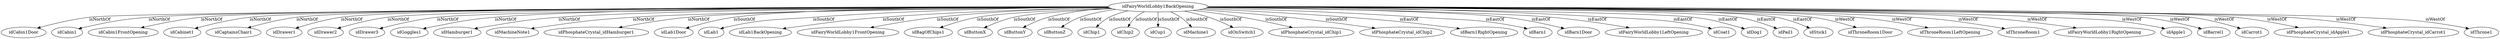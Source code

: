 strict digraph  {
idFairyWorldLobby1BackOpening [node_type=entity_node];
idCabin1Door [node_type=entity_node];
idCabin1 [node_type=entity_node];
idCabin1FrontOpening [node_type=entity_node];
idCabinet1 [node_type=entity_node];
idCaptainsChair1 [node_type=entity_node];
idDrawer1 [node_type=entity_node];
idDrawer2 [node_type=entity_node];
idDrawer3 [node_type=entity_node];
idGoggles1 [node_type=entity_node];
idHamburger1 [node_type=entity_node];
idMachineNote1 [node_type=entity_node];
idPhosphateCrystal_idHamburger1 [node_type=entity_node];
idLab1Door [node_type=entity_node];
idLab1 [node_type=entity_node];
idLab1BackOpening [node_type=entity_node];
idFairyWorldLobby1FrontOpening [node_type=entity_node];
idBagOfChips1 [node_type=entity_node];
idButtonX [node_type=entity_node];
idButtonY [node_type=entity_node];
idButtonZ [node_type=entity_node];
idChip1 [node_type=entity_node];
idChip2 [node_type=entity_node];
idCup1 [node_type=entity_node];
idMachine1 [node_type=entity_node];
idOnSwitch1 [node_type=entity_node];
idPhosphateCrystal_idChip1 [node_type=entity_node];
idPhosphateCrystal_idChip2 [node_type=entity_node];
idBarn1RightOpening [node_type=entity_node];
idBarn1 [node_type=entity_node];
idBarn1Door [node_type=entity_node];
idFairyWorldLobby1LeftOpening [node_type=entity_node];
idCoat1 [node_type=entity_node];
idDog1 [node_type=entity_node];
idPail1 [node_type=entity_node];
idStick1 [node_type=entity_node];
idThroneRoom1Door [node_type=entity_node];
idThroneRoom1LeftOpening [node_type=entity_node];
idThroneRoom1 [node_type=entity_node];
idFairyWorldLobby1RightOpening [node_type=entity_node];
idApple1 [node_type=entity_node];
idBarrel1 [node_type=entity_node];
idCarrot1 [node_type=entity_node];
idPhosphateCrystal_idApple1 [node_type=entity_node];
idPhosphateCrystal_idCarrot1 [node_type=entity_node];
idThrone1 [node_type=entity_node];
idFairyWorldLobby1BackOpening -> idCabin1Door  [edge_type=relationship, label=isNorthOf];
idFairyWorldLobby1BackOpening -> idCabin1  [edge_type=relationship, label=isNorthOf];
idFairyWorldLobby1BackOpening -> idCabin1FrontOpening  [edge_type=relationship, label=isNorthOf];
idFairyWorldLobby1BackOpening -> idCabinet1  [edge_type=relationship, label=isNorthOf];
idFairyWorldLobby1BackOpening -> idCaptainsChair1  [edge_type=relationship, label=isNorthOf];
idFairyWorldLobby1BackOpening -> idDrawer1  [edge_type=relationship, label=isNorthOf];
idFairyWorldLobby1BackOpening -> idDrawer2  [edge_type=relationship, label=isNorthOf];
idFairyWorldLobby1BackOpening -> idDrawer3  [edge_type=relationship, label=isNorthOf];
idFairyWorldLobby1BackOpening -> idGoggles1  [edge_type=relationship, label=isNorthOf];
idFairyWorldLobby1BackOpening -> idHamburger1  [edge_type=relationship, label=isNorthOf];
idFairyWorldLobby1BackOpening -> idMachineNote1  [edge_type=relationship, label=isNorthOf];
idFairyWorldLobby1BackOpening -> idPhosphateCrystal_idHamburger1  [edge_type=relationship, label=isNorthOf];
idFairyWorldLobby1BackOpening -> idLab1Door  [edge_type=relationship, label=isSouthOf];
idFairyWorldLobby1BackOpening -> idLab1  [edge_type=relationship, label=isSouthOf];
idFairyWorldLobby1BackOpening -> idLab1BackOpening  [edge_type=relationship, label=isSouthOf];
idFairyWorldLobby1BackOpening -> idFairyWorldLobby1FrontOpening  [edge_type=relationship, label=isSouthOf];
idFairyWorldLobby1BackOpening -> idBagOfChips1  [edge_type=relationship, label=isSouthOf];
idFairyWorldLobby1BackOpening -> idButtonX  [edge_type=relationship, label=isSouthOf];
idFairyWorldLobby1BackOpening -> idButtonY  [edge_type=relationship, label=isSouthOf];
idFairyWorldLobby1BackOpening -> idButtonZ  [edge_type=relationship, label=isSouthOf];
idFairyWorldLobby1BackOpening -> idChip1  [edge_type=relationship, label=isSouthOf];
idFairyWorldLobby1BackOpening -> idChip2  [edge_type=relationship, label=isSouthOf];
idFairyWorldLobby1BackOpening -> idCup1  [edge_type=relationship, label=isSouthOf];
idFairyWorldLobby1BackOpening -> idMachine1  [edge_type=relationship, label=isSouthOf];
idFairyWorldLobby1BackOpening -> idOnSwitch1  [edge_type=relationship, label=isSouthOf];
idFairyWorldLobby1BackOpening -> idPhosphateCrystal_idChip1  [edge_type=relationship, label=isSouthOf];
idFairyWorldLobby1BackOpening -> idPhosphateCrystal_idChip2  [edge_type=relationship, label=isSouthOf];
idFairyWorldLobby1BackOpening -> idBarn1RightOpening  [edge_type=relationship, label=isEastOf];
idFairyWorldLobby1BackOpening -> idBarn1  [edge_type=relationship, label=isEastOf];
idFairyWorldLobby1BackOpening -> idBarn1Door  [edge_type=relationship, label=isEastOf];
idFairyWorldLobby1BackOpening -> idFairyWorldLobby1LeftOpening  [edge_type=relationship, label=isEastOf];
idFairyWorldLobby1BackOpening -> idCoat1  [edge_type=relationship, label=isEastOf];
idFairyWorldLobby1BackOpening -> idDog1  [edge_type=relationship, label=isEastOf];
idFairyWorldLobby1BackOpening -> idPail1  [edge_type=relationship, label=isEastOf];
idFairyWorldLobby1BackOpening -> idStick1  [edge_type=relationship, label=isEastOf];
idFairyWorldLobby1BackOpening -> idThroneRoom1Door  [edge_type=relationship, label=isWestOf];
idFairyWorldLobby1BackOpening -> idThroneRoom1LeftOpening  [edge_type=relationship, label=isWestOf];
idFairyWorldLobby1BackOpening -> idThroneRoom1  [edge_type=relationship, label=isWestOf];
idFairyWorldLobby1BackOpening -> idFairyWorldLobby1RightOpening  [edge_type=relationship, label=isWestOf];
idFairyWorldLobby1BackOpening -> idApple1  [edge_type=relationship, label=isWestOf];
idFairyWorldLobby1BackOpening -> idBarrel1  [edge_type=relationship, label=isWestOf];
idFairyWorldLobby1BackOpening -> idCarrot1  [edge_type=relationship, label=isWestOf];
idFairyWorldLobby1BackOpening -> idPhosphateCrystal_idApple1  [edge_type=relationship, label=isWestOf];
idFairyWorldLobby1BackOpening -> idPhosphateCrystal_idCarrot1  [edge_type=relationship, label=isWestOf];
idFairyWorldLobby1BackOpening -> idThrone1  [edge_type=relationship, label=isWestOf];
}
